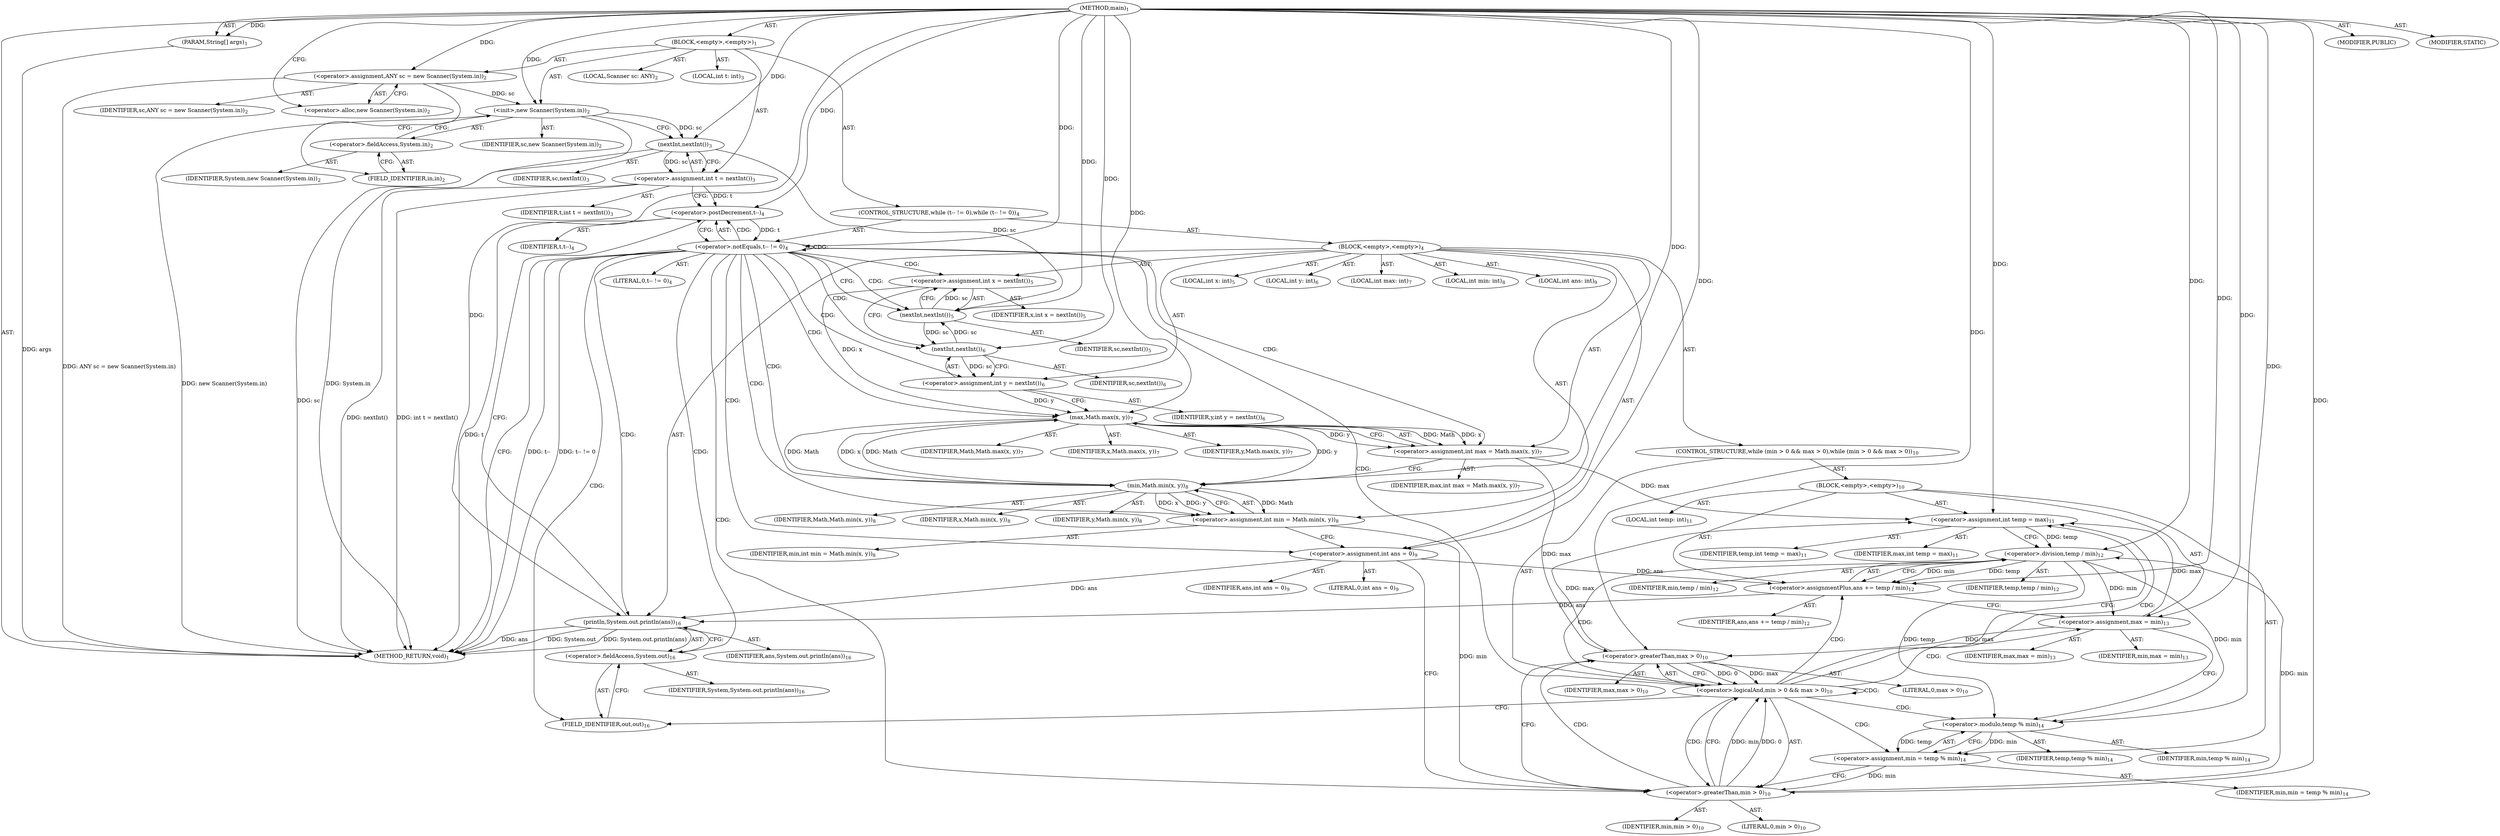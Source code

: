 digraph "main" {  
"19" [label = <(METHOD,main)<SUB>1</SUB>> ]
"20" [label = <(PARAM,String[] args)<SUB>1</SUB>> ]
"21" [label = <(BLOCK,&lt;empty&gt;,&lt;empty&gt;)<SUB>1</SUB>> ]
"4" [label = <(LOCAL,Scanner sc: ANY)<SUB>2</SUB>> ]
"22" [label = <(&lt;operator&gt;.assignment,ANY sc = new Scanner(System.in))<SUB>2</SUB>> ]
"23" [label = <(IDENTIFIER,sc,ANY sc = new Scanner(System.in))<SUB>2</SUB>> ]
"24" [label = <(&lt;operator&gt;.alloc,new Scanner(System.in))<SUB>2</SUB>> ]
"25" [label = <(&lt;init&gt;,new Scanner(System.in))<SUB>2</SUB>> ]
"3" [label = <(IDENTIFIER,sc,new Scanner(System.in))<SUB>2</SUB>> ]
"26" [label = <(&lt;operator&gt;.fieldAccess,System.in)<SUB>2</SUB>> ]
"27" [label = <(IDENTIFIER,System,new Scanner(System.in))<SUB>2</SUB>> ]
"28" [label = <(FIELD_IDENTIFIER,in,in)<SUB>2</SUB>> ]
"29" [label = <(LOCAL,int t: int)<SUB>3</SUB>> ]
"30" [label = <(&lt;operator&gt;.assignment,int t = nextInt())<SUB>3</SUB>> ]
"31" [label = <(IDENTIFIER,t,int t = nextInt())<SUB>3</SUB>> ]
"32" [label = <(nextInt,nextInt())<SUB>3</SUB>> ]
"33" [label = <(IDENTIFIER,sc,nextInt())<SUB>3</SUB>> ]
"34" [label = <(CONTROL_STRUCTURE,while (t-- != 0),while (t-- != 0))<SUB>4</SUB>> ]
"35" [label = <(&lt;operator&gt;.notEquals,t-- != 0)<SUB>4</SUB>> ]
"36" [label = <(&lt;operator&gt;.postDecrement,t--)<SUB>4</SUB>> ]
"37" [label = <(IDENTIFIER,t,t--)<SUB>4</SUB>> ]
"38" [label = <(LITERAL,0,t-- != 0)<SUB>4</SUB>> ]
"39" [label = <(BLOCK,&lt;empty&gt;,&lt;empty&gt;)<SUB>4</SUB>> ]
"40" [label = <(LOCAL,int x: int)<SUB>5</SUB>> ]
"41" [label = <(&lt;operator&gt;.assignment,int x = nextInt())<SUB>5</SUB>> ]
"42" [label = <(IDENTIFIER,x,int x = nextInt())<SUB>5</SUB>> ]
"43" [label = <(nextInt,nextInt())<SUB>5</SUB>> ]
"44" [label = <(IDENTIFIER,sc,nextInt())<SUB>5</SUB>> ]
"45" [label = <(LOCAL,int y: int)<SUB>6</SUB>> ]
"46" [label = <(&lt;operator&gt;.assignment,int y = nextInt())<SUB>6</SUB>> ]
"47" [label = <(IDENTIFIER,y,int y = nextInt())<SUB>6</SUB>> ]
"48" [label = <(nextInt,nextInt())<SUB>6</SUB>> ]
"49" [label = <(IDENTIFIER,sc,nextInt())<SUB>6</SUB>> ]
"50" [label = <(LOCAL,int max: int)<SUB>7</SUB>> ]
"51" [label = <(&lt;operator&gt;.assignment,int max = Math.max(x, y))<SUB>7</SUB>> ]
"52" [label = <(IDENTIFIER,max,int max = Math.max(x, y))<SUB>7</SUB>> ]
"53" [label = <(max,Math.max(x, y))<SUB>7</SUB>> ]
"54" [label = <(IDENTIFIER,Math,Math.max(x, y))<SUB>7</SUB>> ]
"55" [label = <(IDENTIFIER,x,Math.max(x, y))<SUB>7</SUB>> ]
"56" [label = <(IDENTIFIER,y,Math.max(x, y))<SUB>7</SUB>> ]
"57" [label = <(LOCAL,int min: int)<SUB>8</SUB>> ]
"58" [label = <(&lt;operator&gt;.assignment,int min = Math.min(x, y))<SUB>8</SUB>> ]
"59" [label = <(IDENTIFIER,min,int min = Math.min(x, y))<SUB>8</SUB>> ]
"60" [label = <(min,Math.min(x, y))<SUB>8</SUB>> ]
"61" [label = <(IDENTIFIER,Math,Math.min(x, y))<SUB>8</SUB>> ]
"62" [label = <(IDENTIFIER,x,Math.min(x, y))<SUB>8</SUB>> ]
"63" [label = <(IDENTIFIER,y,Math.min(x, y))<SUB>8</SUB>> ]
"64" [label = <(LOCAL,int ans: int)<SUB>9</SUB>> ]
"65" [label = <(&lt;operator&gt;.assignment,int ans = 0)<SUB>9</SUB>> ]
"66" [label = <(IDENTIFIER,ans,int ans = 0)<SUB>9</SUB>> ]
"67" [label = <(LITERAL,0,int ans = 0)<SUB>9</SUB>> ]
"68" [label = <(CONTROL_STRUCTURE,while (min &gt; 0 &amp;&amp; max &gt; 0),while (min &gt; 0 &amp;&amp; max &gt; 0))<SUB>10</SUB>> ]
"69" [label = <(&lt;operator&gt;.logicalAnd,min &gt; 0 &amp;&amp; max &gt; 0)<SUB>10</SUB>> ]
"70" [label = <(&lt;operator&gt;.greaterThan,min &gt; 0)<SUB>10</SUB>> ]
"71" [label = <(IDENTIFIER,min,min &gt; 0)<SUB>10</SUB>> ]
"72" [label = <(LITERAL,0,min &gt; 0)<SUB>10</SUB>> ]
"73" [label = <(&lt;operator&gt;.greaterThan,max &gt; 0)<SUB>10</SUB>> ]
"74" [label = <(IDENTIFIER,max,max &gt; 0)<SUB>10</SUB>> ]
"75" [label = <(LITERAL,0,max &gt; 0)<SUB>10</SUB>> ]
"76" [label = <(BLOCK,&lt;empty&gt;,&lt;empty&gt;)<SUB>10</SUB>> ]
"77" [label = <(LOCAL,int temp: int)<SUB>11</SUB>> ]
"78" [label = <(&lt;operator&gt;.assignment,int temp = max)<SUB>11</SUB>> ]
"79" [label = <(IDENTIFIER,temp,int temp = max)<SUB>11</SUB>> ]
"80" [label = <(IDENTIFIER,max,int temp = max)<SUB>11</SUB>> ]
"81" [label = <(&lt;operator&gt;.assignmentPlus,ans += temp / min)<SUB>12</SUB>> ]
"82" [label = <(IDENTIFIER,ans,ans += temp / min)<SUB>12</SUB>> ]
"83" [label = <(&lt;operator&gt;.division,temp / min)<SUB>12</SUB>> ]
"84" [label = <(IDENTIFIER,temp,temp / min)<SUB>12</SUB>> ]
"85" [label = <(IDENTIFIER,min,temp / min)<SUB>12</SUB>> ]
"86" [label = <(&lt;operator&gt;.assignment,max = min)<SUB>13</SUB>> ]
"87" [label = <(IDENTIFIER,max,max = min)<SUB>13</SUB>> ]
"88" [label = <(IDENTIFIER,min,max = min)<SUB>13</SUB>> ]
"89" [label = <(&lt;operator&gt;.assignment,min = temp % min)<SUB>14</SUB>> ]
"90" [label = <(IDENTIFIER,min,min = temp % min)<SUB>14</SUB>> ]
"91" [label = <(&lt;operator&gt;.modulo,temp % min)<SUB>14</SUB>> ]
"92" [label = <(IDENTIFIER,temp,temp % min)<SUB>14</SUB>> ]
"93" [label = <(IDENTIFIER,min,temp % min)<SUB>14</SUB>> ]
"94" [label = <(println,System.out.println(ans))<SUB>16</SUB>> ]
"95" [label = <(&lt;operator&gt;.fieldAccess,System.out)<SUB>16</SUB>> ]
"96" [label = <(IDENTIFIER,System,System.out.println(ans))<SUB>16</SUB>> ]
"97" [label = <(FIELD_IDENTIFIER,out,out)<SUB>16</SUB>> ]
"98" [label = <(IDENTIFIER,ans,System.out.println(ans))<SUB>16</SUB>> ]
"99" [label = <(MODIFIER,PUBLIC)> ]
"100" [label = <(MODIFIER,STATIC)> ]
"101" [label = <(METHOD_RETURN,void)<SUB>1</SUB>> ]
  "19" -> "20"  [ label = "AST: "] 
  "19" -> "21"  [ label = "AST: "] 
  "19" -> "99"  [ label = "AST: "] 
  "19" -> "100"  [ label = "AST: "] 
  "19" -> "101"  [ label = "AST: "] 
  "21" -> "4"  [ label = "AST: "] 
  "21" -> "22"  [ label = "AST: "] 
  "21" -> "25"  [ label = "AST: "] 
  "21" -> "29"  [ label = "AST: "] 
  "21" -> "30"  [ label = "AST: "] 
  "21" -> "34"  [ label = "AST: "] 
  "22" -> "23"  [ label = "AST: "] 
  "22" -> "24"  [ label = "AST: "] 
  "25" -> "3"  [ label = "AST: "] 
  "25" -> "26"  [ label = "AST: "] 
  "26" -> "27"  [ label = "AST: "] 
  "26" -> "28"  [ label = "AST: "] 
  "30" -> "31"  [ label = "AST: "] 
  "30" -> "32"  [ label = "AST: "] 
  "32" -> "33"  [ label = "AST: "] 
  "34" -> "35"  [ label = "AST: "] 
  "34" -> "39"  [ label = "AST: "] 
  "35" -> "36"  [ label = "AST: "] 
  "35" -> "38"  [ label = "AST: "] 
  "36" -> "37"  [ label = "AST: "] 
  "39" -> "40"  [ label = "AST: "] 
  "39" -> "41"  [ label = "AST: "] 
  "39" -> "45"  [ label = "AST: "] 
  "39" -> "46"  [ label = "AST: "] 
  "39" -> "50"  [ label = "AST: "] 
  "39" -> "51"  [ label = "AST: "] 
  "39" -> "57"  [ label = "AST: "] 
  "39" -> "58"  [ label = "AST: "] 
  "39" -> "64"  [ label = "AST: "] 
  "39" -> "65"  [ label = "AST: "] 
  "39" -> "68"  [ label = "AST: "] 
  "39" -> "94"  [ label = "AST: "] 
  "41" -> "42"  [ label = "AST: "] 
  "41" -> "43"  [ label = "AST: "] 
  "43" -> "44"  [ label = "AST: "] 
  "46" -> "47"  [ label = "AST: "] 
  "46" -> "48"  [ label = "AST: "] 
  "48" -> "49"  [ label = "AST: "] 
  "51" -> "52"  [ label = "AST: "] 
  "51" -> "53"  [ label = "AST: "] 
  "53" -> "54"  [ label = "AST: "] 
  "53" -> "55"  [ label = "AST: "] 
  "53" -> "56"  [ label = "AST: "] 
  "58" -> "59"  [ label = "AST: "] 
  "58" -> "60"  [ label = "AST: "] 
  "60" -> "61"  [ label = "AST: "] 
  "60" -> "62"  [ label = "AST: "] 
  "60" -> "63"  [ label = "AST: "] 
  "65" -> "66"  [ label = "AST: "] 
  "65" -> "67"  [ label = "AST: "] 
  "68" -> "69"  [ label = "AST: "] 
  "68" -> "76"  [ label = "AST: "] 
  "69" -> "70"  [ label = "AST: "] 
  "69" -> "73"  [ label = "AST: "] 
  "70" -> "71"  [ label = "AST: "] 
  "70" -> "72"  [ label = "AST: "] 
  "73" -> "74"  [ label = "AST: "] 
  "73" -> "75"  [ label = "AST: "] 
  "76" -> "77"  [ label = "AST: "] 
  "76" -> "78"  [ label = "AST: "] 
  "76" -> "81"  [ label = "AST: "] 
  "76" -> "86"  [ label = "AST: "] 
  "76" -> "89"  [ label = "AST: "] 
  "78" -> "79"  [ label = "AST: "] 
  "78" -> "80"  [ label = "AST: "] 
  "81" -> "82"  [ label = "AST: "] 
  "81" -> "83"  [ label = "AST: "] 
  "83" -> "84"  [ label = "AST: "] 
  "83" -> "85"  [ label = "AST: "] 
  "86" -> "87"  [ label = "AST: "] 
  "86" -> "88"  [ label = "AST: "] 
  "89" -> "90"  [ label = "AST: "] 
  "89" -> "91"  [ label = "AST: "] 
  "91" -> "92"  [ label = "AST: "] 
  "91" -> "93"  [ label = "AST: "] 
  "94" -> "95"  [ label = "AST: "] 
  "94" -> "98"  [ label = "AST: "] 
  "95" -> "96"  [ label = "AST: "] 
  "95" -> "97"  [ label = "AST: "] 
  "22" -> "28"  [ label = "CFG: "] 
  "25" -> "32"  [ label = "CFG: "] 
  "30" -> "36"  [ label = "CFG: "] 
  "24" -> "22"  [ label = "CFG: "] 
  "26" -> "25"  [ label = "CFG: "] 
  "32" -> "30"  [ label = "CFG: "] 
  "35" -> "101"  [ label = "CFG: "] 
  "35" -> "43"  [ label = "CFG: "] 
  "28" -> "26"  [ label = "CFG: "] 
  "36" -> "35"  [ label = "CFG: "] 
  "41" -> "48"  [ label = "CFG: "] 
  "46" -> "53"  [ label = "CFG: "] 
  "51" -> "60"  [ label = "CFG: "] 
  "58" -> "65"  [ label = "CFG: "] 
  "65" -> "70"  [ label = "CFG: "] 
  "94" -> "36"  [ label = "CFG: "] 
  "43" -> "41"  [ label = "CFG: "] 
  "48" -> "46"  [ label = "CFG: "] 
  "53" -> "51"  [ label = "CFG: "] 
  "60" -> "58"  [ label = "CFG: "] 
  "69" -> "78"  [ label = "CFG: "] 
  "69" -> "97"  [ label = "CFG: "] 
  "95" -> "94"  [ label = "CFG: "] 
  "70" -> "69"  [ label = "CFG: "] 
  "70" -> "73"  [ label = "CFG: "] 
  "73" -> "69"  [ label = "CFG: "] 
  "78" -> "83"  [ label = "CFG: "] 
  "81" -> "86"  [ label = "CFG: "] 
  "86" -> "91"  [ label = "CFG: "] 
  "89" -> "70"  [ label = "CFG: "] 
  "97" -> "95"  [ label = "CFG: "] 
  "83" -> "81"  [ label = "CFG: "] 
  "91" -> "89"  [ label = "CFG: "] 
  "19" -> "24"  [ label = "CFG: "] 
  "20" -> "101"  [ label = "DDG: args"] 
  "22" -> "101"  [ label = "DDG: ANY sc = new Scanner(System.in)"] 
  "25" -> "101"  [ label = "DDG: System.in"] 
  "25" -> "101"  [ label = "DDG: new Scanner(System.in)"] 
  "32" -> "101"  [ label = "DDG: sc"] 
  "30" -> "101"  [ label = "DDG: nextInt()"] 
  "30" -> "101"  [ label = "DDG: int t = nextInt()"] 
  "36" -> "101"  [ label = "DDG: t"] 
  "35" -> "101"  [ label = "DDG: t--"] 
  "35" -> "101"  [ label = "DDG: t-- != 0"] 
  "94" -> "101"  [ label = "DDG: System.out"] 
  "94" -> "101"  [ label = "DDG: ans"] 
  "94" -> "101"  [ label = "DDG: System.out.println(ans)"] 
  "19" -> "20"  [ label = "DDG: "] 
  "19" -> "22"  [ label = "DDG: "] 
  "32" -> "30"  [ label = "DDG: sc"] 
  "22" -> "25"  [ label = "DDG: sc"] 
  "19" -> "25"  [ label = "DDG: "] 
  "25" -> "32"  [ label = "DDG: sc"] 
  "19" -> "32"  [ label = "DDG: "] 
  "36" -> "35"  [ label = "DDG: t"] 
  "19" -> "35"  [ label = "DDG: "] 
  "43" -> "41"  [ label = "DDG: sc"] 
  "48" -> "46"  [ label = "DDG: sc"] 
  "53" -> "51"  [ label = "DDG: Math"] 
  "53" -> "51"  [ label = "DDG: x"] 
  "53" -> "51"  [ label = "DDG: y"] 
  "60" -> "58"  [ label = "DDG: Math"] 
  "60" -> "58"  [ label = "DDG: x"] 
  "60" -> "58"  [ label = "DDG: y"] 
  "19" -> "65"  [ label = "DDG: "] 
  "30" -> "36"  [ label = "DDG: t"] 
  "19" -> "36"  [ label = "DDG: "] 
  "65" -> "94"  [ label = "DDG: ans"] 
  "81" -> "94"  [ label = "DDG: ans"] 
  "19" -> "94"  [ label = "DDG: "] 
  "32" -> "43"  [ label = "DDG: sc"] 
  "48" -> "43"  [ label = "DDG: sc"] 
  "19" -> "43"  [ label = "DDG: "] 
  "43" -> "48"  [ label = "DDG: sc"] 
  "19" -> "48"  [ label = "DDG: "] 
  "60" -> "53"  [ label = "DDG: Math"] 
  "19" -> "53"  [ label = "DDG: "] 
  "41" -> "53"  [ label = "DDG: x"] 
  "46" -> "53"  [ label = "DDG: y"] 
  "53" -> "60"  [ label = "DDG: Math"] 
  "19" -> "60"  [ label = "DDG: "] 
  "53" -> "60"  [ label = "DDG: x"] 
  "53" -> "60"  [ label = "DDG: y"] 
  "70" -> "69"  [ label = "DDG: min"] 
  "70" -> "69"  [ label = "DDG: 0"] 
  "73" -> "69"  [ label = "DDG: max"] 
  "73" -> "69"  [ label = "DDG: 0"] 
  "51" -> "78"  [ label = "DDG: max"] 
  "73" -> "78"  [ label = "DDG: max"] 
  "86" -> "78"  [ label = "DDG: max"] 
  "19" -> "78"  [ label = "DDG: "] 
  "83" -> "81"  [ label = "DDG: temp"] 
  "83" -> "81"  [ label = "DDG: min"] 
  "83" -> "86"  [ label = "DDG: min"] 
  "19" -> "86"  [ label = "DDG: "] 
  "91" -> "89"  [ label = "DDG: temp"] 
  "91" -> "89"  [ label = "DDG: min"] 
  "58" -> "70"  [ label = "DDG: min"] 
  "89" -> "70"  [ label = "DDG: min"] 
  "19" -> "70"  [ label = "DDG: "] 
  "51" -> "73"  [ label = "DDG: max"] 
  "86" -> "73"  [ label = "DDG: max"] 
  "19" -> "73"  [ label = "DDG: "] 
  "65" -> "81"  [ label = "DDG: ans"] 
  "19" -> "81"  [ label = "DDG: "] 
  "78" -> "83"  [ label = "DDG: temp"] 
  "19" -> "83"  [ label = "DDG: "] 
  "70" -> "83"  [ label = "DDG: min"] 
  "83" -> "91"  [ label = "DDG: temp"] 
  "19" -> "91"  [ label = "DDG: "] 
  "83" -> "91"  [ label = "DDG: min"] 
  "35" -> "94"  [ label = "CDG: "] 
  "35" -> "48"  [ label = "CDG: "] 
  "35" -> "60"  [ label = "CDG: "] 
  "35" -> "51"  [ label = "CDG: "] 
  "35" -> "46"  [ label = "CDG: "] 
  "35" -> "69"  [ label = "CDG: "] 
  "35" -> "95"  [ label = "CDG: "] 
  "35" -> "65"  [ label = "CDG: "] 
  "35" -> "97"  [ label = "CDG: "] 
  "35" -> "35"  [ label = "CDG: "] 
  "35" -> "43"  [ label = "CDG: "] 
  "35" -> "58"  [ label = "CDG: "] 
  "35" -> "36"  [ label = "CDG: "] 
  "35" -> "53"  [ label = "CDG: "] 
  "35" -> "41"  [ label = "CDG: "] 
  "35" -> "70"  [ label = "CDG: "] 
  "69" -> "89"  [ label = "CDG: "] 
  "69" -> "81"  [ label = "CDG: "] 
  "69" -> "69"  [ label = "CDG: "] 
  "69" -> "91"  [ label = "CDG: "] 
  "69" -> "83"  [ label = "CDG: "] 
  "69" -> "70"  [ label = "CDG: "] 
  "69" -> "78"  [ label = "CDG: "] 
  "69" -> "86"  [ label = "CDG: "] 
  "70" -> "73"  [ label = "CDG: "] 
}
